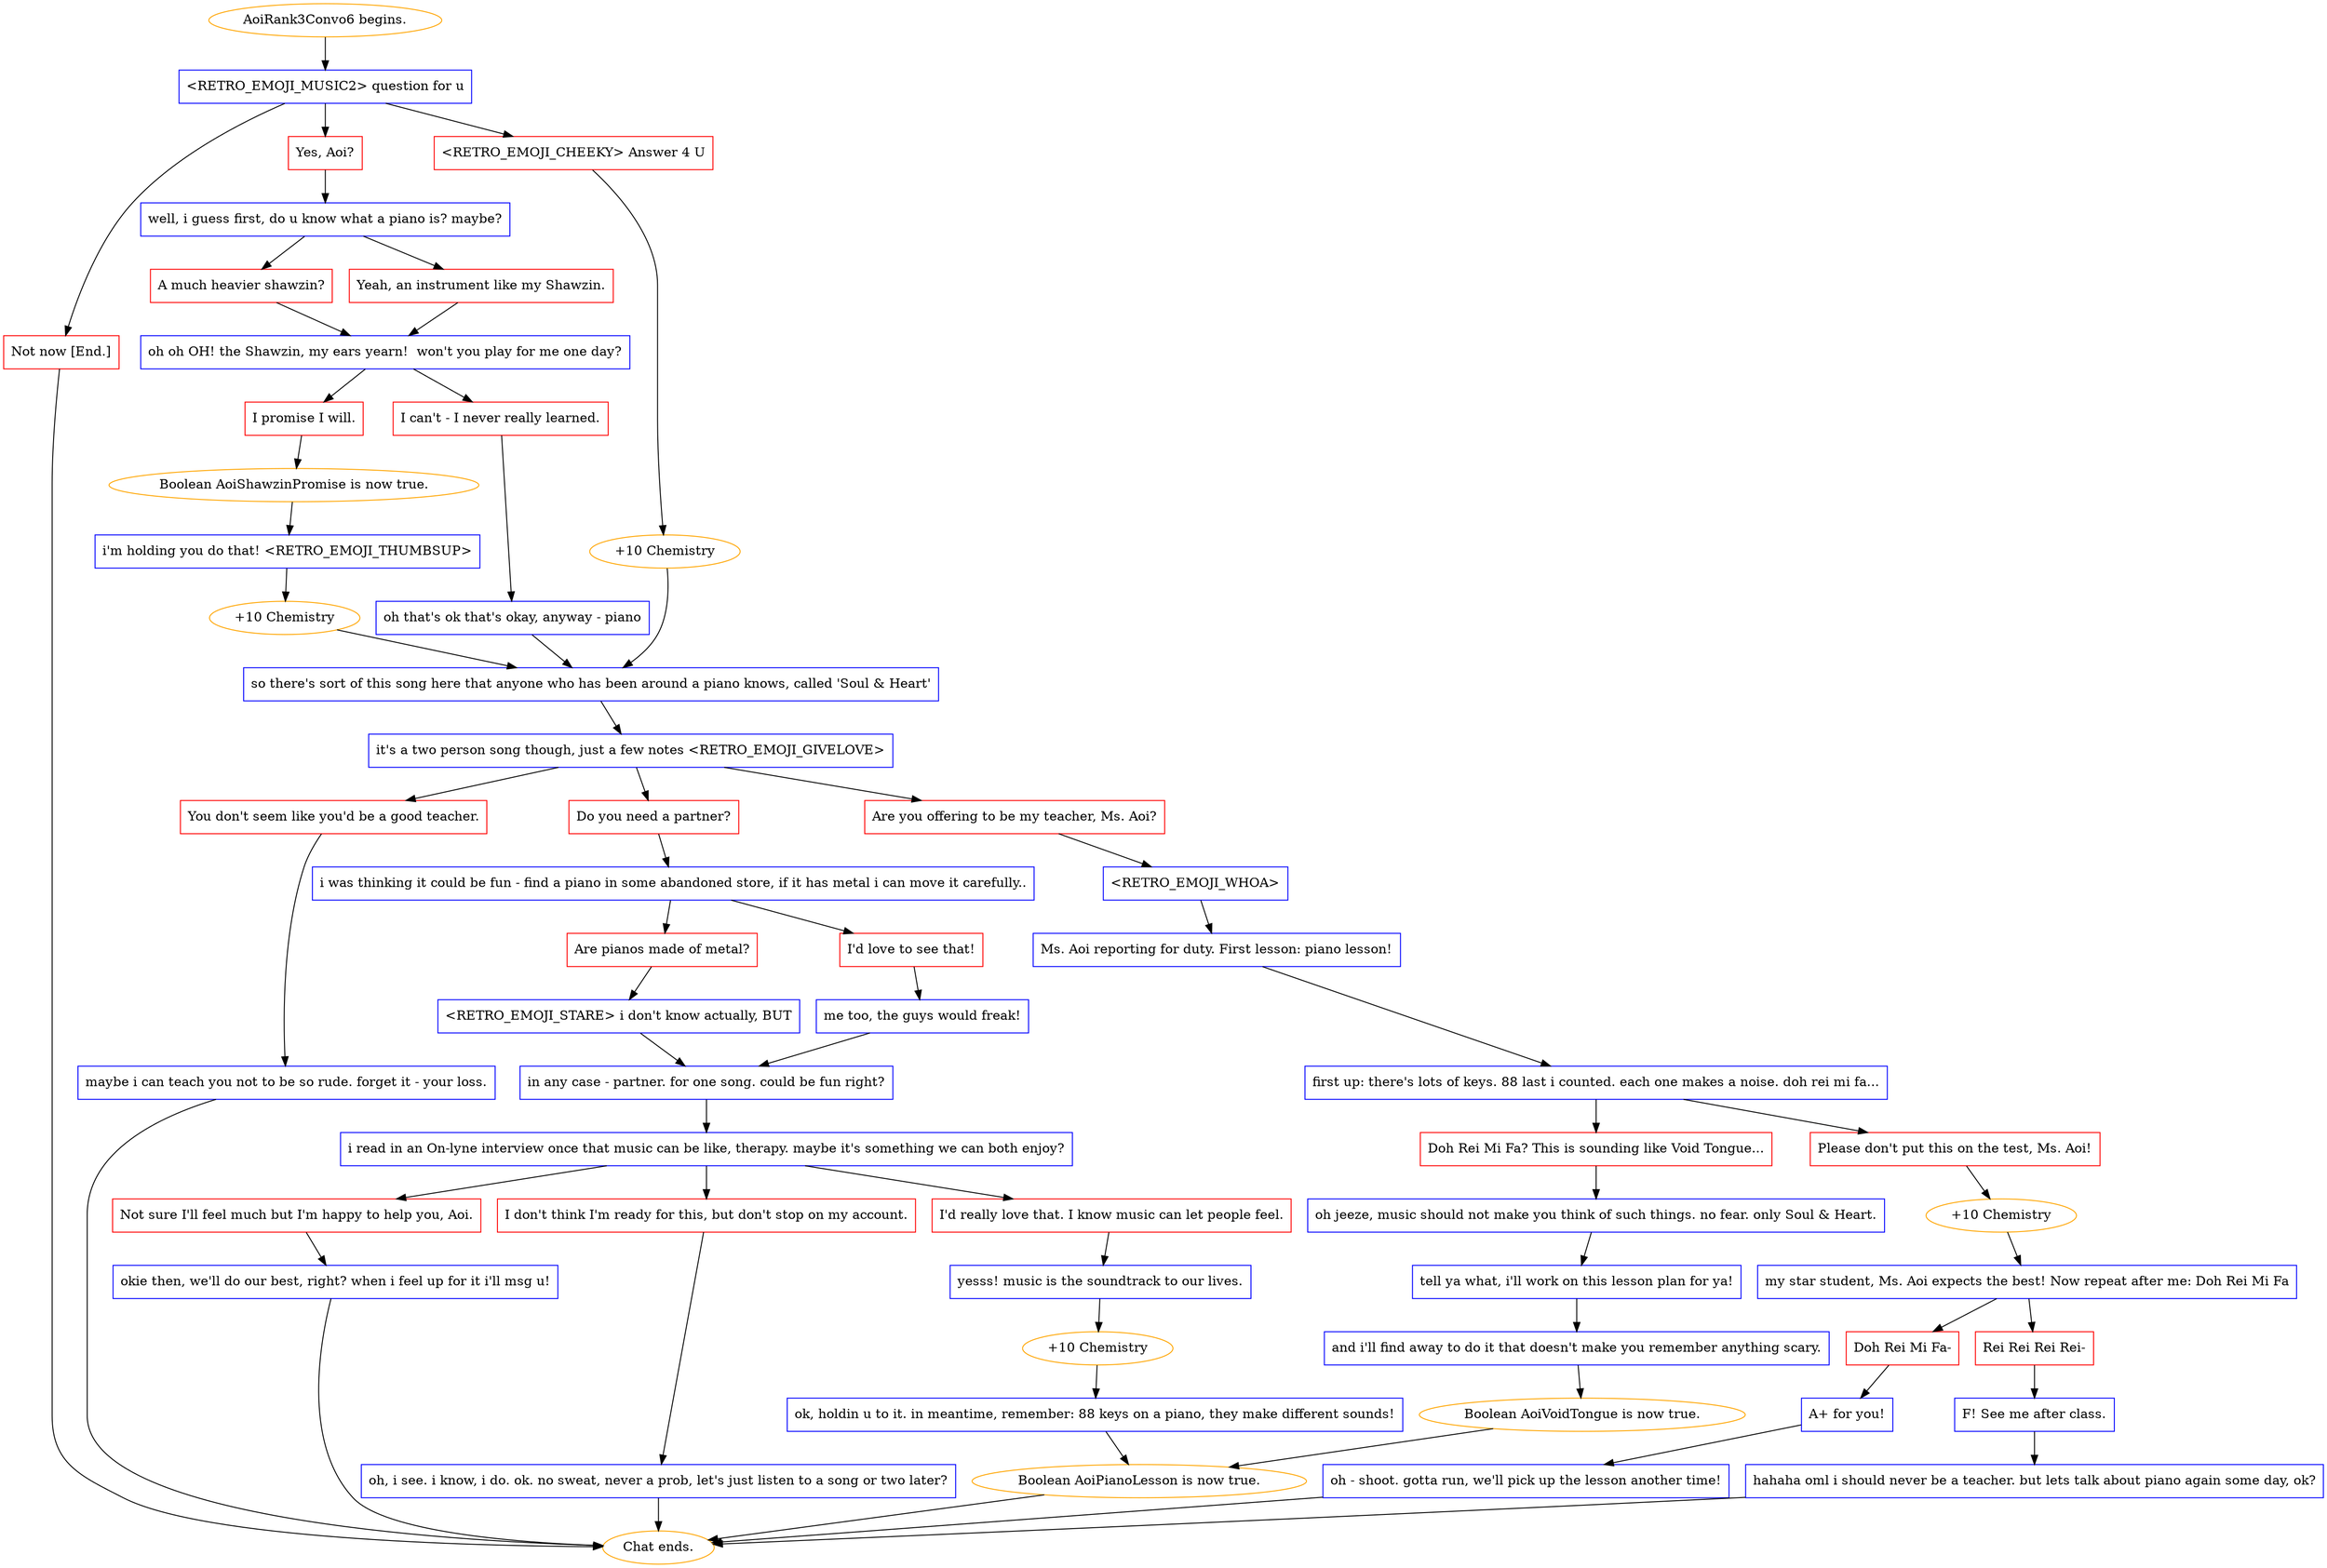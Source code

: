 digraph {
	"AoiRank3Convo6 begins." [color=orange];
		"AoiRank3Convo6 begins." -> 2255;
	2255 [label="<RETRO_EMOJI_MUSIC2> question for u",shape=box,color=blue];
		2255 -> 2256;
		2255 -> 1226;
		2255 -> 0;
	2256 [label="<RETRO_EMOJI_CHEEKY> Answer 4 U",shape=box,color=red];
		2256 -> 2;
	1226 [label="Yes, Aoi?",shape=box,color=red];
		1226 -> 3;
	0 [label="Not now [End.]",shape=box,color=red];
		0 -> "Chat ends.";
	2 [label="+10 Chemistry",color=orange];
		2 -> 995;
	3 [label="well, i guess first, do u know what a piano is? maybe?",shape=box,color=blue];
		3 -> 913;
		3 -> 914;
	"Chat ends." [color=orange];
	995 [label="so there's sort of this song here that anyone who has been around a piano knows, called 'Soul & Heart'",shape=box,color=blue];
		995 -> 1044;
	913 [label="A much heavier shawzin?",shape=box,color=red];
		913 -> 915;
	914 [label="Yeah, an instrument like my Shawzin.",shape=box,color=red];
		914 -> 915;
	1044 [label="it's a two person song though, just a few notes <RETRO_EMOJI_GIVELOVE>",shape=box,color=blue];
		1044 -> 1086;
		1044 -> 1189;
		1044 -> 1229;
	915 [label="oh oh OH! the Shawzin, my ears yearn!  won't you play for me one day?",shape=box,color=blue];
		915 -> 916;
		915 -> 917;
	1086 [label="Do you need a partner?",shape=box,color=red];
		1086 -> 1230;
	1189 [label="Are you offering to be my teacher, Ms. Aoi?",shape=box,color=red];
		1189 -> 1239;
	1229 [label="You don't seem like you'd be a good teacher.",shape=box,color=red];
		1229 -> 1240;
	916 [label="I promise I will.",shape=box,color=red];
		916 -> "/EE/Types/Engine/SetBooleanDialogueNode:AoiShawzinPromise:920";
	917 [label="I can't - I never really learned.",shape=box,color=red];
		917 -> 919;
	1230 [label="i was thinking it could be fun - find a piano in some abandoned store, if it has metal i can move it carefully..",shape=box,color=blue];
		1230 -> 1231;
		1230 -> 1238;
	1239 [label="<RETRO_EMOJI_WHOA>",shape=box,color=blue];
		1239 -> 1244;
	1240 [label="maybe i can teach you not to be so rude. forget it - your loss.",shape=box,color=blue];
		1240 -> "Chat ends.";
	"/EE/Types/Engine/SetBooleanDialogueNode:AoiShawzinPromise:920" [label="Boolean AoiShawzinPromise is now true.",color=orange];
		"/EE/Types/Engine/SetBooleanDialogueNode:AoiShawzinPromise:920" -> 920;
	919 [label="oh that's ok that's okay, anyway - piano",shape=box,color=blue];
		919 -> 995;
	1231 [label="Are pianos made of metal?",shape=box,color=red];
		1231 -> 1264;
	1238 [label="I'd love to see that!",shape=box,color=red];
		1238 -> 1267;
	1244 [label="Ms. Aoi reporting for duty. First lesson: piano lesson!",shape=box,color=blue];
		1244 -> 1246;
	920 [label="i'm holding you do that! <RETRO_EMOJI_THUMBSUP>",shape=box,color=blue];
		920 -> 956;
	1264 [label="<RETRO_EMOJI_STARE> i don't know actually, BUT",shape=box,color=blue];
		1264 -> 1298;
	1267 [label="me too, the guys would freak!",shape=box,color=blue];
		1267 -> 1298;
	1246 [label="first up: there's lots of keys. 88 last i counted. each one makes a noise. doh rei mi fa...",shape=box,color=blue];
		1246 -> 1327;
		1246 -> 1387;
	956 [label="+10 Chemistry",color=orange];
		956 -> 995;
	1298 [label="in any case - partner. for one song. could be fun right?",shape=box,color=blue];
		1298 -> 1953;
	1327 [label="Doh Rei Mi Fa? This is sounding like Void Tongue...",shape=box,color=red];
		1327 -> 1317;
	1387 [label="Please don't put this on the test, Ms. Aoi!",shape=box,color=red];
		1387 -> 1492;
	1953 [label="i read in an On-lyne interview once that music can be like, therapy. maybe it's something we can both enjoy?",shape=box,color=blue];
		1953 -> 1959;
		1953 -> 1960;
		1953 -> 1961;
	1317 [label="oh jeeze, music should not make you think of such things. no fear. only Soul & Heart.",shape=box,color=blue];
		1317 -> 1437;
	1492 [label="+10 Chemistry",color=orange];
		1492 -> 1543;
	1959 [label="I don't think I'm ready for this, but don't stop on my account.",shape=box,color=red];
		1959 -> 1962;
	1960 [label="I'd really love that. I know music can let people feel.",shape=box,color=red];
		1960 -> 2037;
	1961 [label="Not sure I'll feel much but I'm happy to help you, Aoi.",shape=box,color=red];
		1961 -> 1544;
	1437 [label="tell ya what, i'll work on this lesson plan for ya!",shape=box,color=blue];
		1437 -> 1439;
	1543 [label="my star student, Ms. Aoi expects the best! Now repeat after me: Doh Rei Mi Fa",shape=box,color=blue];
		1543 -> 1585;
		1543 -> 1588;
	1962 [label="oh, i see. i know, i do. ok. no sweat, never a prob, let's just listen to a song or two later?",shape=box,color=blue];
		1962 -> "Chat ends.";
	2037 [label="yesss! music is the soundtrack to our lives.",shape=box,color=blue];
		2037 -> 2065;
	1544 [label="okie then, we'll do our best, right? when i feel up for it i'll msg u!",shape=box,color=blue];
		1544 -> "Chat ends.";
	1439 [label="and i'll find away to do it that doesn't make you remember anything scary.",shape=box,color=blue];
		1439 -> "/EE/Types/Engine/SetBooleanDialogueNode:AoiVoidTongue:/EE/Types/Engine/SetBooleanDialogueNode:AoiPianoLesson:Chat ends.";
	1585 [label="Doh Rei Mi Fa-",shape=box,color=red];
		1585 -> 1617;
	1588 [label="Rei Rei Rei Rei-",shape=box,color=red];
		1588 -> 1660;
	2065 [label="+10 Chemistry",color=orange];
		2065 -> 2087;
	"/EE/Types/Engine/SetBooleanDialogueNode:AoiVoidTongue:/EE/Types/Engine/SetBooleanDialogueNode:AoiPianoLesson:Chat ends." [label="Boolean AoiVoidTongue is now true.",color=orange];
		"/EE/Types/Engine/SetBooleanDialogueNode:AoiVoidTongue:/EE/Types/Engine/SetBooleanDialogueNode:AoiPianoLesson:Chat ends." -> "/EE/Types/Engine/SetBooleanDialogueNode:AoiPianoLesson:Chat ends.";
	1617 [label="A+ for you!",shape=box,color=blue];
		1617 -> 1697;
	1660 [label="F! See me after class.",shape=box,color=blue];
		1660 -> 1663;
	2087 [label="ok, holdin u to it. in meantime, remember: 88 keys on a piano, they make different sounds!",shape=box,color=blue];
		2087 -> "/EE/Types/Engine/SetBooleanDialogueNode:AoiPianoLesson:Chat ends.";
	"/EE/Types/Engine/SetBooleanDialogueNode:AoiPianoLesson:Chat ends." [label="Boolean AoiPianoLesson is now true.",color=orange];
		"/EE/Types/Engine/SetBooleanDialogueNode:AoiPianoLesson:Chat ends." -> "Chat ends.";
	1697 [label="oh - shoot. gotta run, we'll pick up the lesson another time!",shape=box,color=blue];
		1697 -> "Chat ends.";
	1663 [label="hahaha oml i should never be a teacher. but lets talk about piano again some day, ok?",shape=box,color=blue];
		1663 -> "Chat ends.";
}